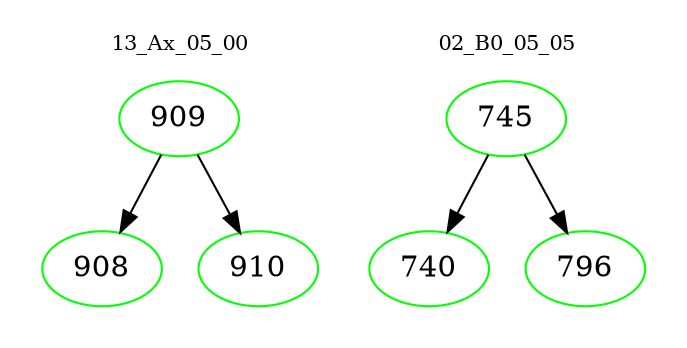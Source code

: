 digraph{
subgraph cluster_0 {
color = white
label = "13_Ax_05_00";
fontsize=10;
T0_909 [label="909", color="green"]
T0_909 -> T0_908 [color="black"]
T0_908 [label="908", color="green"]
T0_909 -> T0_910 [color="black"]
T0_910 [label="910", color="green"]
}
subgraph cluster_1 {
color = white
label = "02_B0_05_05";
fontsize=10;
T1_745 [label="745", color="green"]
T1_745 -> T1_740 [color="black"]
T1_740 [label="740", color="green"]
T1_745 -> T1_796 [color="black"]
T1_796 [label="796", color="green"]
}
}
